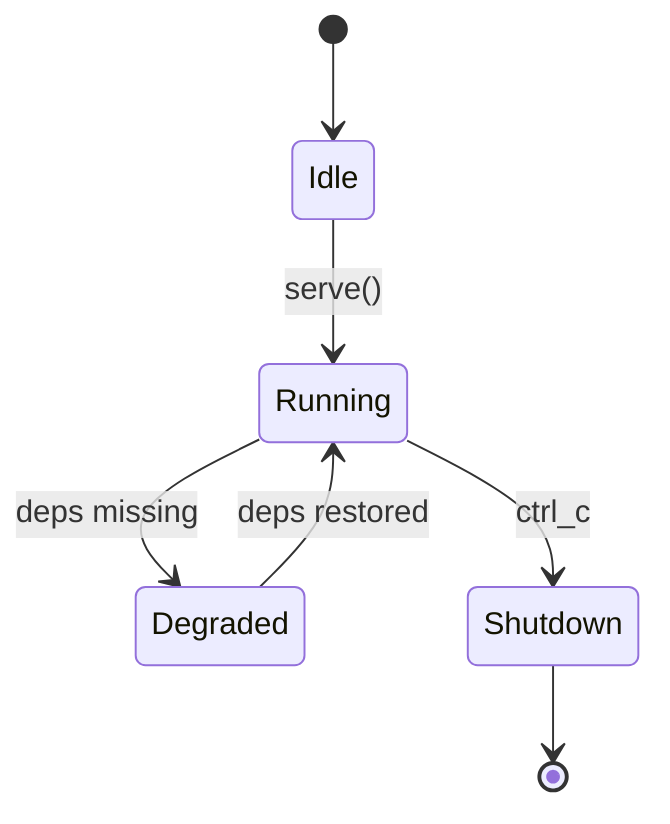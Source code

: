 stateDiagram-v2
  [*] --> Idle
  Idle --> Running: serve()
  Running --> Degraded: deps missing
  Degraded --> Running: deps restored
  Running --> Shutdown: ctrl_c
  Shutdown --> [*]